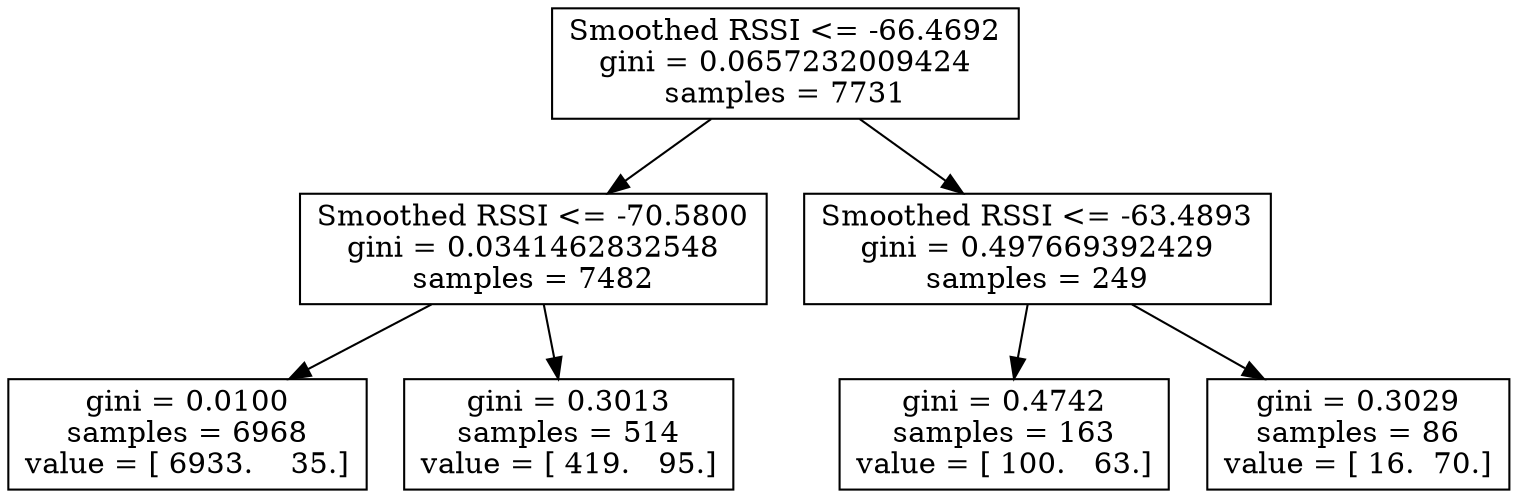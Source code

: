 digraph Tree {
0 [label="Smoothed RSSI <= -66.4692\ngini = 0.0657232009424\nsamples = 7731", shape="box"] ;
1 [label="Smoothed RSSI <= -70.5800\ngini = 0.0341462832548\nsamples = 7482", shape="box"] ;
0 -> 1 ;
2 [label="gini = 0.0100\nsamples = 6968\nvalue = [ 6933.    35.]", shape="box"] ;
1 -> 2 ;
3 [label="gini = 0.3013\nsamples = 514\nvalue = [ 419.   95.]", shape="box"] ;
1 -> 3 ;
4 [label="Smoothed RSSI <= -63.4893\ngini = 0.497669392429\nsamples = 249", shape="box"] ;
0 -> 4 ;
5 [label="gini = 0.4742\nsamples = 163\nvalue = [ 100.   63.]", shape="box"] ;
4 -> 5 ;
6 [label="gini = 0.3029\nsamples = 86\nvalue = [ 16.  70.]", shape="box"] ;
4 -> 6 ;
}